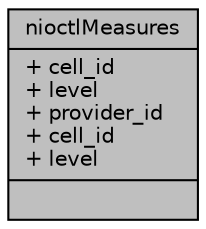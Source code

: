 digraph "nioctlMeasures"
{
 // LATEX_PDF_SIZE
  edge [fontname="Helvetica",fontsize="10",labelfontname="Helvetica",labelfontsize="10"];
  node [fontname="Helvetica",fontsize="10",shape=record];
  Node1 [label="{nioctlMeasures\n|+ cell_id\l+ level\l+ provider_id\l+ cell_id\l+ level\l|}",height=0.2,width=0.4,color="black", fillcolor="grey75", style="filled", fontcolor="black",tooltip=" "];
}
